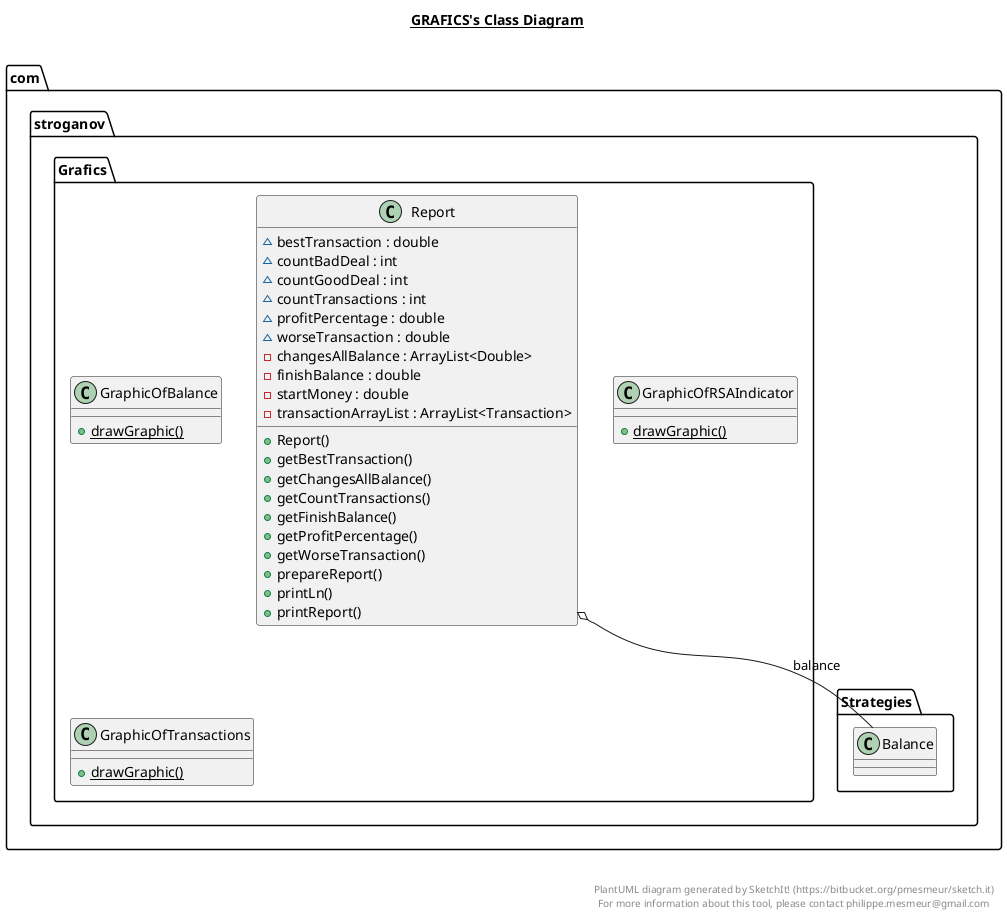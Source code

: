 @startuml

title __GRAFICS's Class Diagram__\n

  namespace com.stroganov {
    namespace Grafics {
      class com.stroganov.Grafics.GraphicOfBalance {
          {static} + drawGraphic()
      }
    }
  }
  

  namespace com.stroganov {
    namespace Grafics {
      class com.stroganov.Grafics.GraphicOfRSAIndicator {
          {static} + drawGraphic()
      }
    }
  }
  

  namespace com.stroganov {
    namespace Grafics {
      class com.stroganov.Grafics.GraphicOfTransactions {
          {static} + drawGraphic()
      }
    }
  }
  

  namespace com.stroganov {
    namespace Grafics {
      class com.stroganov.Grafics.Report {
          ~ bestTransaction : double
          ~ countBadDeal : int
          ~ countGoodDeal : int
          ~ countTransactions : int
          ~ profitPercentage : double
          ~ worseTransaction : double
          - changesAllBalance : ArrayList<Double>
          - finishBalance : double
          - startMoney : double
          - transactionArrayList : ArrayList<Transaction>
          + Report()
          + getBestTransaction()
          + getChangesAllBalance()
          + getCountTransactions()
          + getFinishBalance()
          + getProfitPercentage()
          + getWorseTransaction()
          + prepareReport()
          + printLn()
          + printReport()
      }
    }
  }
  

  com.stroganov.Grafics.Report o-- com.stroganov.Strategies.Balance : balance


right footer


PlantUML diagram generated by SketchIt! (https://bitbucket.org/pmesmeur/sketch.it)
For more information about this tool, please contact philippe.mesmeur@gmail.com
endfooter

@enduml
